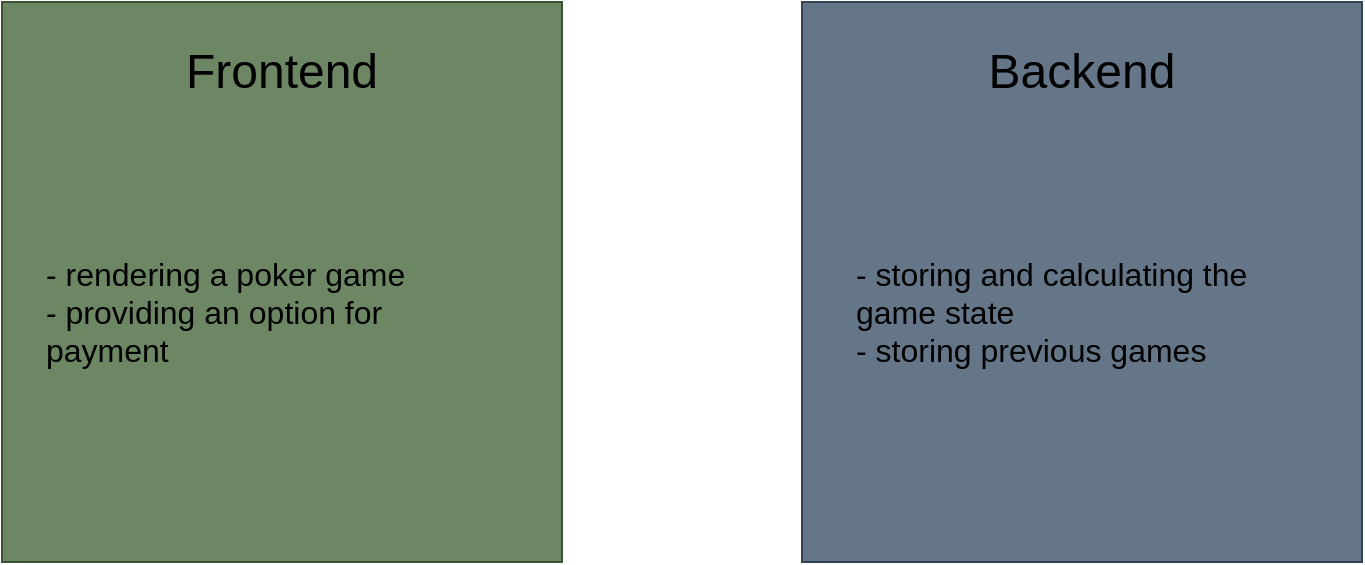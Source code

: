 <mxfile>
    <diagram id="als2ym9NhxMz19QevfUq" name="Page-1">
        <mxGraphModel dx="1116" dy="792" grid="1" gridSize="10" guides="1" tooltips="1" connect="1" arrows="1" fold="1" page="1" pageScale="1" pageWidth="850" pageHeight="1100" math="0" shadow="0">
            <root>
                <mxCell id="0"/>
                <mxCell id="1" parent="0"/>
                <mxCell id="3" value="" style="rounded=0;whiteSpace=wrap;html=1;fillColor=#6d8764;fontColor=#ffffff;strokeColor=#3A5431;" parent="1" vertex="1">
                    <mxGeometry x="40" y="40" width="280" height="280" as="geometry"/>
                </mxCell>
                <mxCell id="4" value="" style="rounded=0;whiteSpace=wrap;html=1;fillColor=#647687;fontColor=#ffffff;strokeColor=#314354;" parent="1" vertex="1">
                    <mxGeometry x="440" y="40" width="280" height="280" as="geometry"/>
                </mxCell>
                <mxCell id="6" value="&lt;font style=&quot;font-size: 24px;&quot;&gt;Frontend&lt;/font&gt;" style="text;html=1;strokeColor=none;fillColor=none;align=center;verticalAlign=middle;whiteSpace=wrap;rounded=0;" parent="1" vertex="1">
                    <mxGeometry x="90" y="60" width="180" height="30" as="geometry"/>
                </mxCell>
                <mxCell id="7" value="&lt;font style=&quot;font-size: 24px;&quot;&gt;Backend&lt;/font&gt;" style="text;html=1;strokeColor=none;fillColor=none;align=center;verticalAlign=middle;whiteSpace=wrap;rounded=0;" parent="1" vertex="1">
                    <mxGeometry x="490" y="60" width="180" height="30" as="geometry"/>
                </mxCell>
                <mxCell id="10" value="" style="shape=image;verticalLabelPosition=bottom;labelBackgroundColor=default;verticalAlign=top;aspect=fixed;imageAspect=0;image=https://cdn.jsdelivr.net/gh/devicons/devicon/icons/vuejs/vuejs-original.svg;" parent="1" vertex="1">
                    <mxGeometry x="120" y="100" width="50" height="50" as="geometry"/>
                </mxCell>
                <mxCell id="11" value="" style="shape=image;verticalLabelPosition=bottom;labelBackgroundColor=default;verticalAlign=top;aspect=fixed;imageAspect=0;image=https://cdn.jsdelivr.net/gh/devicons/devicon/icons/vuetify/vuetify-original.svg;" parent="1" vertex="1">
                    <mxGeometry x="190" y="100" width="50" height="50" as="geometry"/>
                </mxCell>
                <mxCell id="12" value="&lt;font style=&quot;font-size: 16px;&quot;&gt;- rendering a poker game&lt;br&gt;- providing an option for payment&lt;br&gt;&lt;/font&gt;" style="text;html=1;strokeColor=none;fillColor=none;align=left;verticalAlign=top;whiteSpace=wrap;rounded=0;" vertex="1" parent="1">
                    <mxGeometry x="60" y="160" width="230" height="130" as="geometry"/>
                </mxCell>
                <mxCell id="13" value="&lt;font style=&quot;font-size: 16px;&quot;&gt;- storing and calculating the game state&lt;br&gt;- storing previous games&lt;br&gt;&lt;/font&gt;" style="text;html=1;strokeColor=none;fillColor=none;align=left;verticalAlign=top;whiteSpace=wrap;rounded=0;" vertex="1" parent="1">
                    <mxGeometry x="465" y="160" width="230" height="130" as="geometry"/>
                </mxCell>
                <mxCell id="16" value="" style="shape=image;verticalLabelPosition=bottom;labelBackgroundColor=default;verticalAlign=top;aspect=fixed;imageAspect=0;image=https://cdn.jsdelivr.net/gh/devicons/devicon/icons/flask/flask-original.svg;" vertex="1" parent="1">
                    <mxGeometry x="520" y="100" width="50" height="50" as="geometry"/>
                </mxCell>
                <mxCell id="17" value="" style="shape=image;verticalLabelPosition=bottom;labelBackgroundColor=default;verticalAlign=top;aspect=fixed;imageAspect=0;image=https://cdn.jsdelivr.net/gh/devicons/devicon/icons/couchdb/couchdb-original.svg;" vertex="1" parent="1">
                    <mxGeometry x="580" y="100" width="50" height="50" as="geometry"/>
                </mxCell>
            </root>
        </mxGraphModel>
    </diagram>
</mxfile>